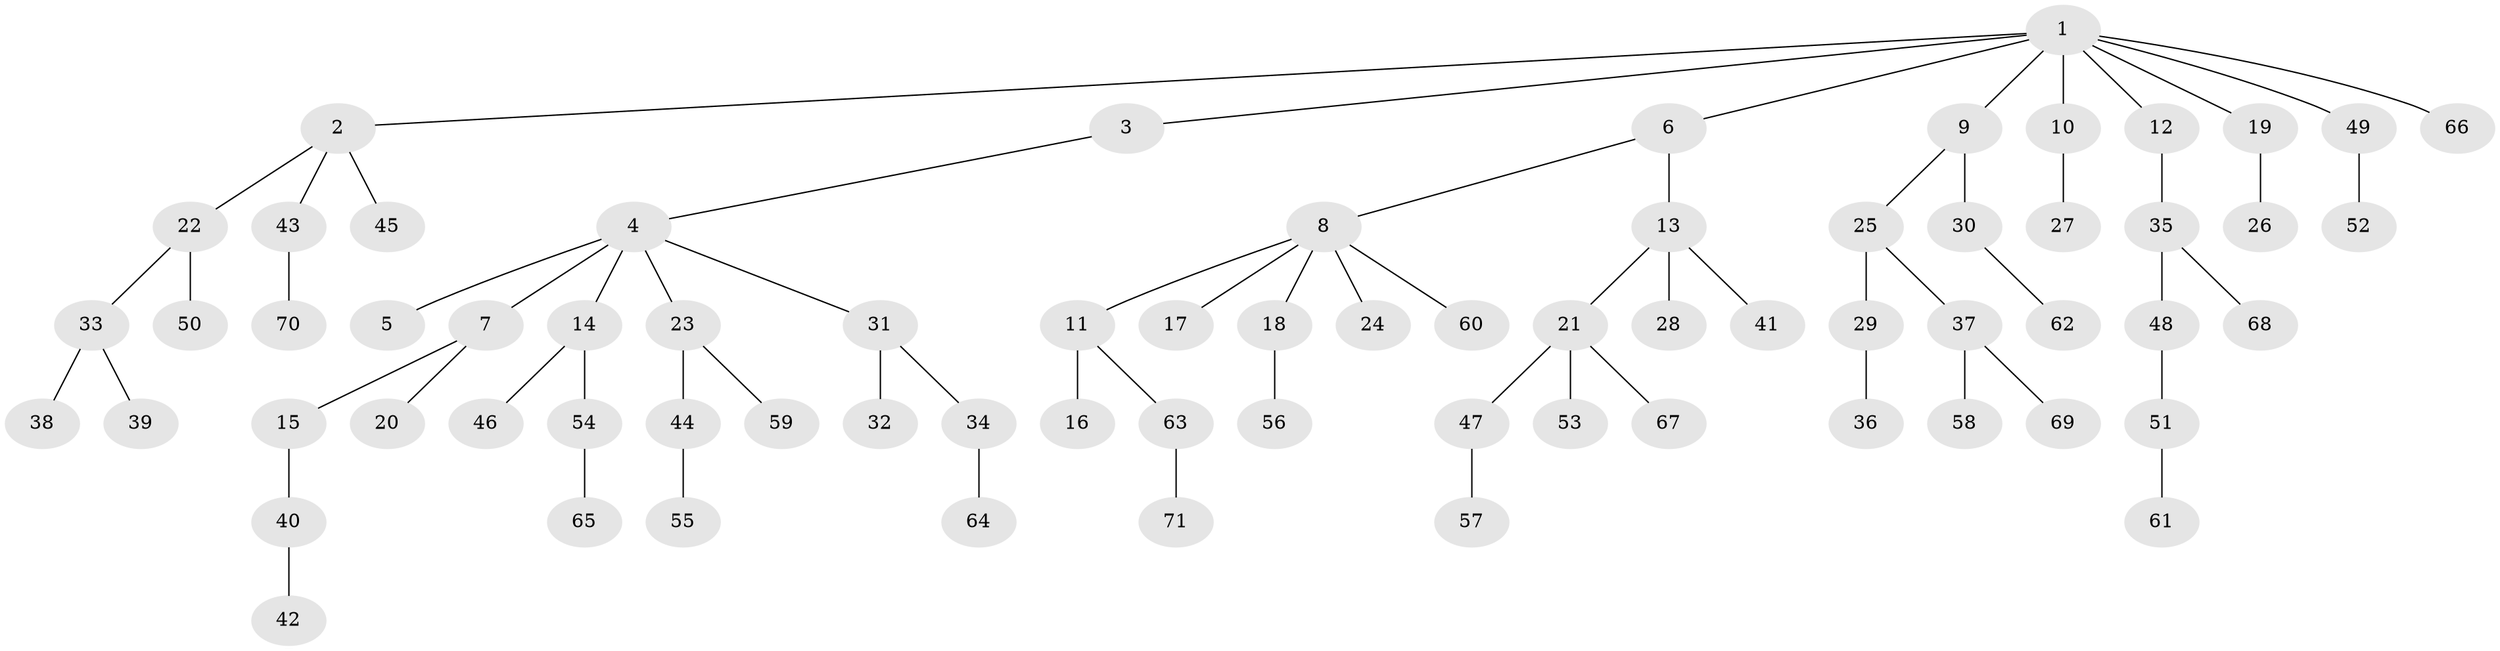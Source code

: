 // Generated by graph-tools (version 1.1) at 2025/50/03/09/25 03:50:20]
// undirected, 71 vertices, 70 edges
graph export_dot {
graph [start="1"]
  node [color=gray90,style=filled];
  1;
  2;
  3;
  4;
  5;
  6;
  7;
  8;
  9;
  10;
  11;
  12;
  13;
  14;
  15;
  16;
  17;
  18;
  19;
  20;
  21;
  22;
  23;
  24;
  25;
  26;
  27;
  28;
  29;
  30;
  31;
  32;
  33;
  34;
  35;
  36;
  37;
  38;
  39;
  40;
  41;
  42;
  43;
  44;
  45;
  46;
  47;
  48;
  49;
  50;
  51;
  52;
  53;
  54;
  55;
  56;
  57;
  58;
  59;
  60;
  61;
  62;
  63;
  64;
  65;
  66;
  67;
  68;
  69;
  70;
  71;
  1 -- 2;
  1 -- 3;
  1 -- 6;
  1 -- 9;
  1 -- 10;
  1 -- 12;
  1 -- 19;
  1 -- 49;
  1 -- 66;
  2 -- 22;
  2 -- 43;
  2 -- 45;
  3 -- 4;
  4 -- 5;
  4 -- 7;
  4 -- 14;
  4 -- 23;
  4 -- 31;
  6 -- 8;
  6 -- 13;
  7 -- 15;
  7 -- 20;
  8 -- 11;
  8 -- 17;
  8 -- 18;
  8 -- 24;
  8 -- 60;
  9 -- 25;
  9 -- 30;
  10 -- 27;
  11 -- 16;
  11 -- 63;
  12 -- 35;
  13 -- 21;
  13 -- 28;
  13 -- 41;
  14 -- 46;
  14 -- 54;
  15 -- 40;
  18 -- 56;
  19 -- 26;
  21 -- 47;
  21 -- 53;
  21 -- 67;
  22 -- 33;
  22 -- 50;
  23 -- 44;
  23 -- 59;
  25 -- 29;
  25 -- 37;
  29 -- 36;
  30 -- 62;
  31 -- 32;
  31 -- 34;
  33 -- 38;
  33 -- 39;
  34 -- 64;
  35 -- 48;
  35 -- 68;
  37 -- 58;
  37 -- 69;
  40 -- 42;
  43 -- 70;
  44 -- 55;
  47 -- 57;
  48 -- 51;
  49 -- 52;
  51 -- 61;
  54 -- 65;
  63 -- 71;
}
